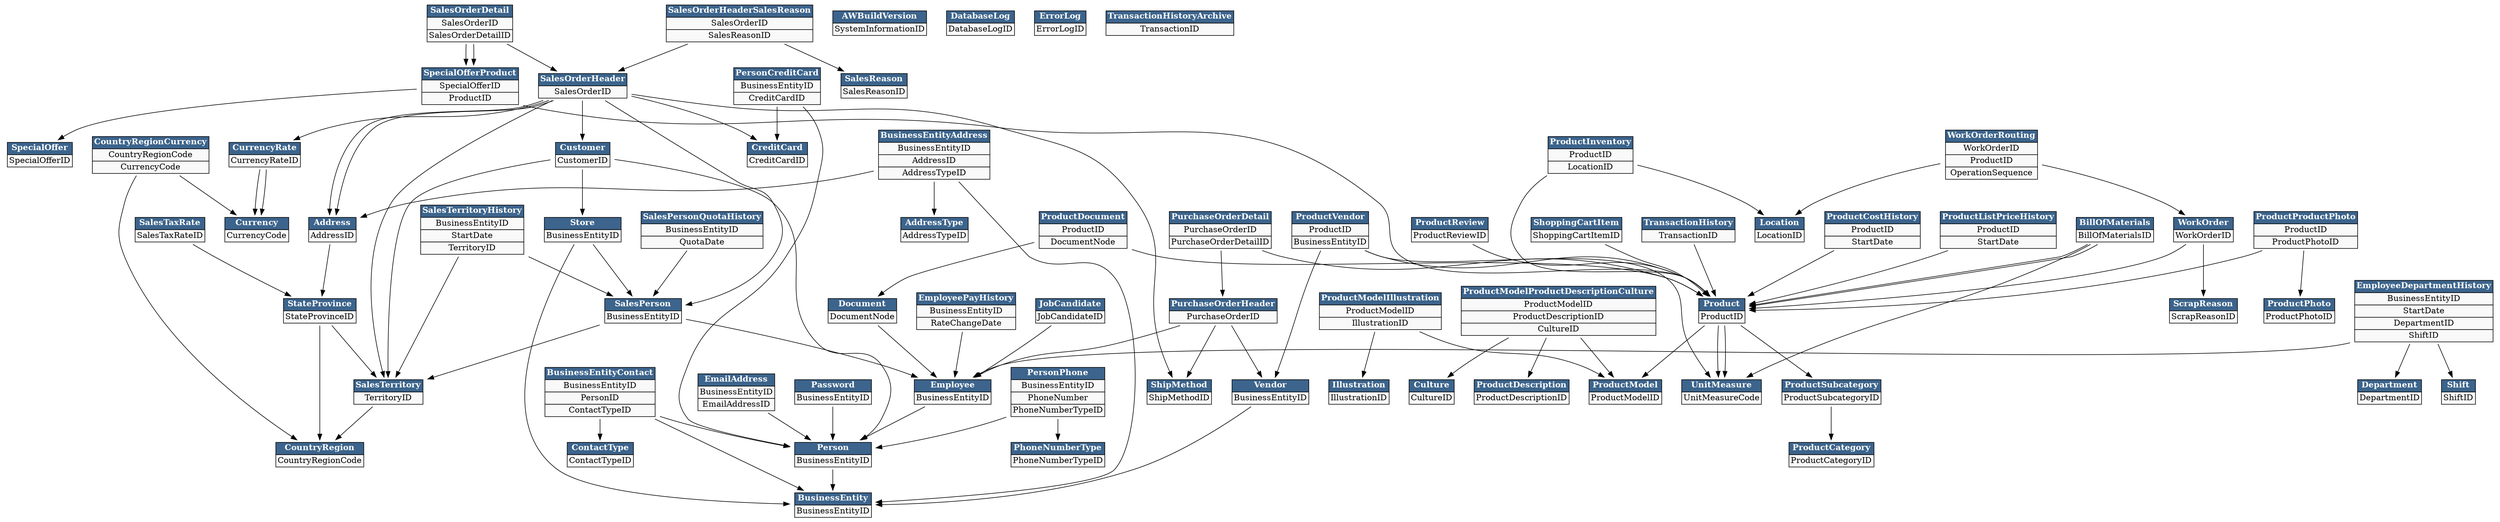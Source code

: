 digraph G {
  node [shape=plaintext];
  "Address" [label=<
    <table border="0" cellborder="1" cellspacing="0" bgcolor="#D3D3D3" style="rounded">
      <tr><td colspan="1" bgcolor="#3C648C"><font color="white"><b>Address</b></font></td></tr>
      <tr><td bgcolor="#F9F9F9">AddressID</td></tr>
    </table>
  >];
  "AddressType" [label=<
    <table border="0" cellborder="1" cellspacing="0" bgcolor="#D3D3D3" style="rounded">
      <tr><td colspan="1" bgcolor="#3C648C"><font color="white"><b>AddressType</b></font></td></tr>
      <tr><td bgcolor="#F9F9F9">AddressTypeID</td></tr>
    </table>
  >];
  "AWBuildVersion" [label=<
    <table border="0" cellborder="1" cellspacing="0" bgcolor="#D3D3D3" style="rounded">
      <tr><td colspan="1" bgcolor="#3C648C"><font color="white"><b>AWBuildVersion</b></font></td></tr>
      <tr><td bgcolor="#F9F9F9">SystemInformationID</td></tr>
    </table>
  >];
  "BillOfMaterials" [label=<
    <table border="0" cellborder="1" cellspacing="0" bgcolor="#D3D3D3" style="rounded">
      <tr><td colspan="1" bgcolor="#3C648C"><font color="white"><b>BillOfMaterials</b></font></td></tr>
      <tr><td bgcolor="#F9F9F9">BillOfMaterialsID</td></tr>
    </table>
  >];
  "BusinessEntity" [label=<
    <table border="0" cellborder="1" cellspacing="0" bgcolor="#D3D3D3" style="rounded">
      <tr><td colspan="1" bgcolor="#3C648C"><font color="white"><b>BusinessEntity</b></font></td></tr>
      <tr><td bgcolor="#F9F9F9">BusinessEntityID</td></tr>
    </table>
  >];
  "BusinessEntityAddress" [label=<
    <table border="0" cellborder="1" cellspacing="0" bgcolor="#D3D3D3" style="rounded">
      <tr><td colspan="1" bgcolor="#3C648C"><font color="white"><b>BusinessEntityAddress</b></font></td></tr>
      <tr><td bgcolor="#F9F9F9">BusinessEntityID</td></tr>
      <tr><td bgcolor="#F9F9F9">AddressID</td></tr>
      <tr><td bgcolor="#F9F9F9">AddressTypeID</td></tr>
    </table>
  >];
  "BusinessEntityContact" [label=<
    <table border="0" cellborder="1" cellspacing="0" bgcolor="#D3D3D3" style="rounded">
      <tr><td colspan="1" bgcolor="#3C648C"><font color="white"><b>BusinessEntityContact</b></font></td></tr>
      <tr><td bgcolor="#F9F9F9">BusinessEntityID</td></tr>
      <tr><td bgcolor="#F9F9F9">PersonID</td></tr>
      <tr><td bgcolor="#F9F9F9">ContactTypeID</td></tr>
    </table>
  >];
  "ContactType" [label=<
    <table border="0" cellborder="1" cellspacing="0" bgcolor="#D3D3D3" style="rounded">
      <tr><td colspan="1" bgcolor="#3C648C"><font color="white"><b>ContactType</b></font></td></tr>
      <tr><td bgcolor="#F9F9F9">ContactTypeID</td></tr>
    </table>
  >];
  "CountryRegion" [label=<
    <table border="0" cellborder="1" cellspacing="0" bgcolor="#D3D3D3" style="rounded">
      <tr><td colspan="1" bgcolor="#3C648C"><font color="white"><b>CountryRegion</b></font></td></tr>
      <tr><td bgcolor="#F9F9F9">CountryRegionCode</td></tr>
    </table>
  >];
  "CountryRegionCurrency" [label=<
    <table border="0" cellborder="1" cellspacing="0" bgcolor="#D3D3D3" style="rounded">
      <tr><td colspan="1" bgcolor="#3C648C"><font color="white"><b>CountryRegionCurrency</b></font></td></tr>
      <tr><td bgcolor="#F9F9F9">CountryRegionCode</td></tr>
      <tr><td bgcolor="#F9F9F9">CurrencyCode</td></tr>
    </table>
  >];
  "CreditCard" [label=<
    <table border="0" cellborder="1" cellspacing="0" bgcolor="#D3D3D3" style="rounded">
      <tr><td colspan="1" bgcolor="#3C648C"><font color="white"><b>CreditCard</b></font></td></tr>
      <tr><td bgcolor="#F9F9F9">CreditCardID</td></tr>
    </table>
  >];
  "Culture" [label=<
    <table border="0" cellborder="1" cellspacing="0" bgcolor="#D3D3D3" style="rounded">
      <tr><td colspan="1" bgcolor="#3C648C"><font color="white"><b>Culture</b></font></td></tr>
      <tr><td bgcolor="#F9F9F9">CultureID</td></tr>
    </table>
  >];
  "Currency" [label=<
    <table border="0" cellborder="1" cellspacing="0" bgcolor="#D3D3D3" style="rounded">
      <tr><td colspan="1" bgcolor="#3C648C"><font color="white"><b>Currency</b></font></td></tr>
      <tr><td bgcolor="#F9F9F9">CurrencyCode</td></tr>
    </table>
  >];
  "CurrencyRate" [label=<
    <table border="0" cellborder="1" cellspacing="0" bgcolor="#D3D3D3" style="rounded">
      <tr><td colspan="1" bgcolor="#3C648C"><font color="white"><b>CurrencyRate</b></font></td></tr>
      <tr><td bgcolor="#F9F9F9">CurrencyRateID</td></tr>
    </table>
  >];
  "Customer" [label=<
    <table border="0" cellborder="1" cellspacing="0" bgcolor="#D3D3D3" style="rounded">
      <tr><td colspan="1" bgcolor="#3C648C"><font color="white"><b>Customer</b></font></td></tr>
      <tr><td bgcolor="#F9F9F9">CustomerID</td></tr>
    </table>
  >];
  "DatabaseLog" [label=<
    <table border="0" cellborder="1" cellspacing="0" bgcolor="#D3D3D3" style="rounded">
      <tr><td colspan="1" bgcolor="#3C648C"><font color="white"><b>DatabaseLog</b></font></td></tr>
      <tr><td bgcolor="#F9F9F9">DatabaseLogID</td></tr>
    </table>
  >];
  "Department" [label=<
    <table border="0" cellborder="1" cellspacing="0" bgcolor="#D3D3D3" style="rounded">
      <tr><td colspan="1" bgcolor="#3C648C"><font color="white"><b>Department</b></font></td></tr>
      <tr><td bgcolor="#F9F9F9">DepartmentID</td></tr>
    </table>
  >];
  "Document" [label=<
    <table border="0" cellborder="1" cellspacing="0" bgcolor="#D3D3D3" style="rounded">
      <tr><td colspan="1" bgcolor="#3C648C"><font color="white"><b>Document</b></font></td></tr>
      <tr><td bgcolor="#F9F9F9">DocumentNode</td></tr>
    </table>
  >];
  "EmailAddress" [label=<
    <table border="0" cellborder="1" cellspacing="0" bgcolor="#D3D3D3" style="rounded">
      <tr><td colspan="1" bgcolor="#3C648C"><font color="white"><b>EmailAddress</b></font></td></tr>
      <tr><td bgcolor="#F9F9F9">BusinessEntityID</td></tr>
      <tr><td bgcolor="#F9F9F9">EmailAddressID</td></tr>
    </table>
  >];
  "Employee" [label=<
    <table border="0" cellborder="1" cellspacing="0" bgcolor="#D3D3D3" style="rounded">
      <tr><td colspan="1" bgcolor="#3C648C"><font color="white"><b>Employee</b></font></td></tr>
      <tr><td bgcolor="#F9F9F9">BusinessEntityID</td></tr>
    </table>
  >];
  "EmployeeDepartmentHistory" [label=<
    <table border="0" cellborder="1" cellspacing="0" bgcolor="#D3D3D3" style="rounded">
      <tr><td colspan="1" bgcolor="#3C648C"><font color="white"><b>EmployeeDepartmentHistory</b></font></td></tr>
      <tr><td bgcolor="#F9F9F9">BusinessEntityID</td></tr>
      <tr><td bgcolor="#F9F9F9">StartDate</td></tr>
      <tr><td bgcolor="#F9F9F9">DepartmentID</td></tr>
      <tr><td bgcolor="#F9F9F9">ShiftID</td></tr>
    </table>
  >];
  "EmployeePayHistory" [label=<
    <table border="0" cellborder="1" cellspacing="0" bgcolor="#D3D3D3" style="rounded">
      <tr><td colspan="1" bgcolor="#3C648C"><font color="white"><b>EmployeePayHistory</b></font></td></tr>
      <tr><td bgcolor="#F9F9F9">BusinessEntityID</td></tr>
      <tr><td bgcolor="#F9F9F9">RateChangeDate</td></tr>
    </table>
  >];
  "ErrorLog" [label=<
    <table border="0" cellborder="1" cellspacing="0" bgcolor="#D3D3D3" style="rounded">
      <tr><td colspan="1" bgcolor="#3C648C"><font color="white"><b>ErrorLog</b></font></td></tr>
      <tr><td bgcolor="#F9F9F9">ErrorLogID</td></tr>
    </table>
  >];
  "Illustration" [label=<
    <table border="0" cellborder="1" cellspacing="0" bgcolor="#D3D3D3" style="rounded">
      <tr><td colspan="1" bgcolor="#3C648C"><font color="white"><b>Illustration</b></font></td></tr>
      <tr><td bgcolor="#F9F9F9">IllustrationID</td></tr>
    </table>
  >];
  "JobCandidate" [label=<
    <table border="0" cellborder="1" cellspacing="0" bgcolor="#D3D3D3" style="rounded">
      <tr><td colspan="1" bgcolor="#3C648C"><font color="white"><b>JobCandidate</b></font></td></tr>
      <tr><td bgcolor="#F9F9F9">JobCandidateID</td></tr>
    </table>
  >];
  "Location" [label=<
    <table border="0" cellborder="1" cellspacing="0" bgcolor="#D3D3D3" style="rounded">
      <tr><td colspan="1" bgcolor="#3C648C"><font color="white"><b>Location</b></font></td></tr>
      <tr><td bgcolor="#F9F9F9">LocationID</td></tr>
    </table>
  >];
  "Password" [label=<
    <table border="0" cellborder="1" cellspacing="0" bgcolor="#D3D3D3" style="rounded">
      <tr><td colspan="1" bgcolor="#3C648C"><font color="white"><b>Password</b></font></td></tr>
      <tr><td bgcolor="#F9F9F9">BusinessEntityID</td></tr>
    </table>
  >];
  "Person" [label=<
    <table border="0" cellborder="1" cellspacing="0" bgcolor="#D3D3D3" style="rounded">
      <tr><td colspan="1" bgcolor="#3C648C"><font color="white"><b>Person</b></font></td></tr>
      <tr><td bgcolor="#F9F9F9">BusinessEntityID</td></tr>
    </table>
  >];
  "PersonCreditCard" [label=<
    <table border="0" cellborder="1" cellspacing="0" bgcolor="#D3D3D3" style="rounded">
      <tr><td colspan="1" bgcolor="#3C648C"><font color="white"><b>PersonCreditCard</b></font></td></tr>
      <tr><td bgcolor="#F9F9F9">BusinessEntityID</td></tr>
      <tr><td bgcolor="#F9F9F9">CreditCardID</td></tr>
    </table>
  >];
  "PersonPhone" [label=<
    <table border="0" cellborder="1" cellspacing="0" bgcolor="#D3D3D3" style="rounded">
      <tr><td colspan="1" bgcolor="#3C648C"><font color="white"><b>PersonPhone</b></font></td></tr>
      <tr><td bgcolor="#F9F9F9">BusinessEntityID</td></tr>
      <tr><td bgcolor="#F9F9F9">PhoneNumber</td></tr>
      <tr><td bgcolor="#F9F9F9">PhoneNumberTypeID</td></tr>
    </table>
  >];
  "PhoneNumberType" [label=<
    <table border="0" cellborder="1" cellspacing="0" bgcolor="#D3D3D3" style="rounded">
      <tr><td colspan="1" bgcolor="#3C648C"><font color="white"><b>PhoneNumberType</b></font></td></tr>
      <tr><td bgcolor="#F9F9F9">PhoneNumberTypeID</td></tr>
    </table>
  >];
  "Product" [label=<
    <table border="0" cellborder="1" cellspacing="0" bgcolor="#D3D3D3" style="rounded">
      <tr><td colspan="1" bgcolor="#3C648C"><font color="white"><b>Product</b></font></td></tr>
      <tr><td bgcolor="#F9F9F9">ProductID</td></tr>
    </table>
  >];
  "ProductCategory" [label=<
    <table border="0" cellborder="1" cellspacing="0" bgcolor="#D3D3D3" style="rounded">
      <tr><td colspan="1" bgcolor="#3C648C"><font color="white"><b>ProductCategory</b></font></td></tr>
      <tr><td bgcolor="#F9F9F9">ProductCategoryID</td></tr>
    </table>
  >];
  "ProductCostHistory" [label=<
    <table border="0" cellborder="1" cellspacing="0" bgcolor="#D3D3D3" style="rounded">
      <tr><td colspan="1" bgcolor="#3C648C"><font color="white"><b>ProductCostHistory</b></font></td></tr>
      <tr><td bgcolor="#F9F9F9">ProductID</td></tr>
      <tr><td bgcolor="#F9F9F9">StartDate</td></tr>
    </table>
  >];
  "ProductDescription" [label=<
    <table border="0" cellborder="1" cellspacing="0" bgcolor="#D3D3D3" style="rounded">
      <tr><td colspan="1" bgcolor="#3C648C"><font color="white"><b>ProductDescription</b></font></td></tr>
      <tr><td bgcolor="#F9F9F9">ProductDescriptionID</td></tr>
    </table>
  >];
  "ProductDocument" [label=<
    <table border="0" cellborder="1" cellspacing="0" bgcolor="#D3D3D3" style="rounded">
      <tr><td colspan="1" bgcolor="#3C648C"><font color="white"><b>ProductDocument</b></font></td></tr>
      <tr><td bgcolor="#F9F9F9">ProductID</td></tr>
      <tr><td bgcolor="#F9F9F9">DocumentNode</td></tr>
    </table>
  >];
  "ProductInventory" [label=<
    <table border="0" cellborder="1" cellspacing="0" bgcolor="#D3D3D3" style="rounded">
      <tr><td colspan="1" bgcolor="#3C648C"><font color="white"><b>ProductInventory</b></font></td></tr>
      <tr><td bgcolor="#F9F9F9">ProductID</td></tr>
      <tr><td bgcolor="#F9F9F9">LocationID</td></tr>
    </table>
  >];
  "ProductListPriceHistory" [label=<
    <table border="0" cellborder="1" cellspacing="0" bgcolor="#D3D3D3" style="rounded">
      <tr><td colspan="1" bgcolor="#3C648C"><font color="white"><b>ProductListPriceHistory</b></font></td></tr>
      <tr><td bgcolor="#F9F9F9">ProductID</td></tr>
      <tr><td bgcolor="#F9F9F9">StartDate</td></tr>
    </table>
  >];
  "ProductModel" [label=<
    <table border="0" cellborder="1" cellspacing="0" bgcolor="#D3D3D3" style="rounded">
      <tr><td colspan="1" bgcolor="#3C648C"><font color="white"><b>ProductModel</b></font></td></tr>
      <tr><td bgcolor="#F9F9F9">ProductModelID</td></tr>
    </table>
  >];
  "ProductModelIllustration" [label=<
    <table border="0" cellborder="1" cellspacing="0" bgcolor="#D3D3D3" style="rounded">
      <tr><td colspan="1" bgcolor="#3C648C"><font color="white"><b>ProductModelIllustration</b></font></td></tr>
      <tr><td bgcolor="#F9F9F9">ProductModelID</td></tr>
      <tr><td bgcolor="#F9F9F9">IllustrationID</td></tr>
    </table>
  >];
  "ProductModelProductDescriptionCulture" [label=<
    <table border="0" cellborder="1" cellspacing="0" bgcolor="#D3D3D3" style="rounded">
      <tr><td colspan="1" bgcolor="#3C648C"><font color="white"><b>ProductModelProductDescriptionCulture</b></font></td></tr>
      <tr><td bgcolor="#F9F9F9">ProductModelID</td></tr>
      <tr><td bgcolor="#F9F9F9">ProductDescriptionID</td></tr>
      <tr><td bgcolor="#F9F9F9">CultureID</td></tr>
    </table>
  >];
  "ProductPhoto" [label=<
    <table border="0" cellborder="1" cellspacing="0" bgcolor="#D3D3D3" style="rounded">
      <tr><td colspan="1" bgcolor="#3C648C"><font color="white"><b>ProductPhoto</b></font></td></tr>
      <tr><td bgcolor="#F9F9F9">ProductPhotoID</td></tr>
    </table>
  >];
  "ProductProductPhoto" [label=<
    <table border="0" cellborder="1" cellspacing="0" bgcolor="#D3D3D3" style="rounded">
      <tr><td colspan="1" bgcolor="#3C648C"><font color="white"><b>ProductProductPhoto</b></font></td></tr>
      <tr><td bgcolor="#F9F9F9">ProductID</td></tr>
      <tr><td bgcolor="#F9F9F9">ProductPhotoID</td></tr>
    </table>
  >];
  "ProductReview" [label=<
    <table border="0" cellborder="1" cellspacing="0" bgcolor="#D3D3D3" style="rounded">
      <tr><td colspan="1" bgcolor="#3C648C"><font color="white"><b>ProductReview</b></font></td></tr>
      <tr><td bgcolor="#F9F9F9">ProductReviewID</td></tr>
    </table>
  >];
  "ProductSubcategory" [label=<
    <table border="0" cellborder="1" cellspacing="0" bgcolor="#D3D3D3" style="rounded">
      <tr><td colspan="1" bgcolor="#3C648C"><font color="white"><b>ProductSubcategory</b></font></td></tr>
      <tr><td bgcolor="#F9F9F9">ProductSubcategoryID</td></tr>
    </table>
  >];
  "ProductVendor" [label=<
    <table border="0" cellborder="1" cellspacing="0" bgcolor="#D3D3D3" style="rounded">
      <tr><td colspan="1" bgcolor="#3C648C"><font color="white"><b>ProductVendor</b></font></td></tr>
      <tr><td bgcolor="#F9F9F9">ProductID</td></tr>
      <tr><td bgcolor="#F9F9F9">BusinessEntityID</td></tr>
    </table>
  >];
  "PurchaseOrderDetail" [label=<
    <table border="0" cellborder="1" cellspacing="0" bgcolor="#D3D3D3" style="rounded">
      <tr><td colspan="1" bgcolor="#3C648C"><font color="white"><b>PurchaseOrderDetail</b></font></td></tr>
      <tr><td bgcolor="#F9F9F9">PurchaseOrderID</td></tr>
      <tr><td bgcolor="#F9F9F9">PurchaseOrderDetailID</td></tr>
    </table>
  >];
  "PurchaseOrderHeader" [label=<
    <table border="0" cellborder="1" cellspacing="0" bgcolor="#D3D3D3" style="rounded">
      <tr><td colspan="1" bgcolor="#3C648C"><font color="white"><b>PurchaseOrderHeader</b></font></td></tr>
      <tr><td bgcolor="#F9F9F9">PurchaseOrderID</td></tr>
    </table>
  >];
  "SalesOrderDetail" [label=<
    <table border="0" cellborder="1" cellspacing="0" bgcolor="#D3D3D3" style="rounded">
      <tr><td colspan="1" bgcolor="#3C648C"><font color="white"><b>SalesOrderDetail</b></font></td></tr>
      <tr><td bgcolor="#F9F9F9">SalesOrderID</td></tr>
      <tr><td bgcolor="#F9F9F9">SalesOrderDetailID</td></tr>
    </table>
  >];
  "SalesOrderHeader" [label=<
    <table border="0" cellborder="1" cellspacing="0" bgcolor="#D3D3D3" style="rounded">
      <tr><td colspan="1" bgcolor="#3C648C"><font color="white"><b>SalesOrderHeader</b></font></td></tr>
      <tr><td bgcolor="#F9F9F9">SalesOrderID</td></tr>
    </table>
  >];
  "SalesOrderHeaderSalesReason" [label=<
    <table border="0" cellborder="1" cellspacing="0" bgcolor="#D3D3D3" style="rounded">
      <tr><td colspan="1" bgcolor="#3C648C"><font color="white"><b>SalesOrderHeaderSalesReason</b></font></td></tr>
      <tr><td bgcolor="#F9F9F9">SalesOrderID</td></tr>
      <tr><td bgcolor="#F9F9F9">SalesReasonID</td></tr>
    </table>
  >];
  "SalesPerson" [label=<
    <table border="0" cellborder="1" cellspacing="0" bgcolor="#D3D3D3" style="rounded">
      <tr><td colspan="1" bgcolor="#3C648C"><font color="white"><b>SalesPerson</b></font></td></tr>
      <tr><td bgcolor="#F9F9F9">BusinessEntityID</td></tr>
    </table>
  >];
  "SalesPersonQuotaHistory" [label=<
    <table border="0" cellborder="1" cellspacing="0" bgcolor="#D3D3D3" style="rounded">
      <tr><td colspan="1" bgcolor="#3C648C"><font color="white"><b>SalesPersonQuotaHistory</b></font></td></tr>
      <tr><td bgcolor="#F9F9F9">BusinessEntityID</td></tr>
      <tr><td bgcolor="#F9F9F9">QuotaDate</td></tr>
    </table>
  >];
  "SalesReason" [label=<
    <table border="0" cellborder="1" cellspacing="0" bgcolor="#D3D3D3" style="rounded">
      <tr><td colspan="1" bgcolor="#3C648C"><font color="white"><b>SalesReason</b></font></td></tr>
      <tr><td bgcolor="#F9F9F9">SalesReasonID</td></tr>
    </table>
  >];
  "SalesTaxRate" [label=<
    <table border="0" cellborder="1" cellspacing="0" bgcolor="#D3D3D3" style="rounded">
      <tr><td colspan="1" bgcolor="#3C648C"><font color="white"><b>SalesTaxRate</b></font></td></tr>
      <tr><td bgcolor="#F9F9F9">SalesTaxRateID</td></tr>
    </table>
  >];
  "SalesTerritory" [label=<
    <table border="0" cellborder="1" cellspacing="0" bgcolor="#D3D3D3" style="rounded">
      <tr><td colspan="1" bgcolor="#3C648C"><font color="white"><b>SalesTerritory</b></font></td></tr>
      <tr><td bgcolor="#F9F9F9">TerritoryID</td></tr>
    </table>
  >];
  "SalesTerritoryHistory" [label=<
    <table border="0" cellborder="1" cellspacing="0" bgcolor="#D3D3D3" style="rounded">
      <tr><td colspan="1" bgcolor="#3C648C"><font color="white"><b>SalesTerritoryHistory</b></font></td></tr>
      <tr><td bgcolor="#F9F9F9">BusinessEntityID</td></tr>
      <tr><td bgcolor="#F9F9F9">StartDate</td></tr>
      <tr><td bgcolor="#F9F9F9">TerritoryID</td></tr>
    </table>
  >];
  "ScrapReason" [label=<
    <table border="0" cellborder="1" cellspacing="0" bgcolor="#D3D3D3" style="rounded">
      <tr><td colspan="1" bgcolor="#3C648C"><font color="white"><b>ScrapReason</b></font></td></tr>
      <tr><td bgcolor="#F9F9F9">ScrapReasonID</td></tr>
    </table>
  >];
  "Shift" [label=<
    <table border="0" cellborder="1" cellspacing="0" bgcolor="#D3D3D3" style="rounded">
      <tr><td colspan="1" bgcolor="#3C648C"><font color="white"><b>Shift</b></font></td></tr>
      <tr><td bgcolor="#F9F9F9">ShiftID</td></tr>
    </table>
  >];
  "ShipMethod" [label=<
    <table border="0" cellborder="1" cellspacing="0" bgcolor="#D3D3D3" style="rounded">
      <tr><td colspan="1" bgcolor="#3C648C"><font color="white"><b>ShipMethod</b></font></td></tr>
      <tr><td bgcolor="#F9F9F9">ShipMethodID</td></tr>
    </table>
  >];
  "ShoppingCartItem" [label=<
    <table border="0" cellborder="1" cellspacing="0" bgcolor="#D3D3D3" style="rounded">
      <tr><td colspan="1" bgcolor="#3C648C"><font color="white"><b>ShoppingCartItem</b></font></td></tr>
      <tr><td bgcolor="#F9F9F9">ShoppingCartItemID</td></tr>
    </table>
  >];
  "SpecialOffer" [label=<
    <table border="0" cellborder="1" cellspacing="0" bgcolor="#D3D3D3" style="rounded">
      <tr><td colspan="1" bgcolor="#3C648C"><font color="white"><b>SpecialOffer</b></font></td></tr>
      <tr><td bgcolor="#F9F9F9">SpecialOfferID</td></tr>
    </table>
  >];
  "SpecialOfferProduct" [label=<
    <table border="0" cellborder="1" cellspacing="0" bgcolor="#D3D3D3" style="rounded">
      <tr><td colspan="1" bgcolor="#3C648C"><font color="white"><b>SpecialOfferProduct</b></font></td></tr>
      <tr><td bgcolor="#F9F9F9">SpecialOfferID</td></tr>
      <tr><td bgcolor="#F9F9F9">ProductID</td></tr>
    </table>
  >];
  "StateProvince" [label=<
    <table border="0" cellborder="1" cellspacing="0" bgcolor="#D3D3D3" style="rounded">
      <tr><td colspan="1" bgcolor="#3C648C"><font color="white"><b>StateProvince</b></font></td></tr>
      <tr><td bgcolor="#F9F9F9">StateProvinceID</td></tr>
    </table>
  >];
  "Store" [label=<
    <table border="0" cellborder="1" cellspacing="0" bgcolor="#D3D3D3" style="rounded">
      <tr><td colspan="1" bgcolor="#3C648C"><font color="white"><b>Store</b></font></td></tr>
      <tr><td bgcolor="#F9F9F9">BusinessEntityID</td></tr>
    </table>
  >];
  "TransactionHistory" [label=<
    <table border="0" cellborder="1" cellspacing="0" bgcolor="#D3D3D3" style="rounded">
      <tr><td colspan="1" bgcolor="#3C648C"><font color="white"><b>TransactionHistory</b></font></td></tr>
      <tr><td bgcolor="#F9F9F9">TransactionID</td></tr>
    </table>
  >];
  "TransactionHistoryArchive" [label=<
    <table border="0" cellborder="1" cellspacing="0" bgcolor="#D3D3D3" style="rounded">
      <tr><td colspan="1" bgcolor="#3C648C"><font color="white"><b>TransactionHistoryArchive</b></font></td></tr>
      <tr><td bgcolor="#F9F9F9">TransactionID</td></tr>
    </table>
  >];
  "UnitMeasure" [label=<
    <table border="0" cellborder="1" cellspacing="0" bgcolor="#D3D3D3" style="rounded">
      <tr><td colspan="1" bgcolor="#3C648C"><font color="white"><b>UnitMeasure</b></font></td></tr>
      <tr><td bgcolor="#F9F9F9">UnitMeasureCode</td></tr>
    </table>
  >];
  "Vendor" [label=<
    <table border="0" cellborder="1" cellspacing="0" bgcolor="#D3D3D3" style="rounded">
      <tr><td colspan="1" bgcolor="#3C648C"><font color="white"><b>Vendor</b></font></td></tr>
      <tr><td bgcolor="#F9F9F9">BusinessEntityID</td></tr>
    </table>
  >];
  "WorkOrder" [label=<
    <table border="0" cellborder="1" cellspacing="0" bgcolor="#D3D3D3" style="rounded">
      <tr><td colspan="1" bgcolor="#3C648C"><font color="white"><b>WorkOrder</b></font></td></tr>
      <tr><td bgcolor="#F9F9F9">WorkOrderID</td></tr>
    </table>
  >];
  "WorkOrderRouting" [label=<
    <table border="0" cellborder="1" cellspacing="0" bgcolor="#D3D3D3" style="rounded">
      <tr><td colspan="1" bgcolor="#3C648C"><font color="white"><b>WorkOrderRouting</b></font></td></tr>
      <tr><td bgcolor="#F9F9F9">WorkOrderID</td></tr>
      <tr><td bgcolor="#F9F9F9">ProductID</td></tr>
      <tr><td bgcolor="#F9F9F9">OperationSequence</td></tr>
    </table>
  >];
  "SalesTaxRate" -> "StateProvince";
  "PersonCreditCard" -> "Person";
  "PersonCreditCard" -> "CreditCard";
  "PersonPhone" -> "Person";
  "PersonPhone" -> "PhoneNumberType";
  "SalesTerritory" -> "CountryRegion";
  "Product" -> "UnitMeasure";
  "Product" -> "UnitMeasure";
  "Product" -> "ProductSubcategory";
  "Product" -> "ProductModel";
  "SalesTerritoryHistory" -> "SalesPerson";
  "SalesTerritoryHistory" -> "SalesTerritory";
  "ProductCostHistory" -> "Product";
  "ShoppingCartItem" -> "Product";
  "ProductDocument" -> "Product";
  "ProductDocument" -> "Document";
  "ProductInventory" -> "Product";
  "ProductInventory" -> "Location";
  "ProductListPriceHistory" -> "Product";
  "Address" -> "StateProvince";
  "SpecialOfferProduct" -> "SpecialOffer";
  "SpecialOfferProduct" -> "Product";
  "StateProvince" -> "CountryRegion";
  "StateProvince" -> "SalesTerritory";
  "ProductModelIllustration" -> "ProductModel";
  "ProductModelIllustration" -> "Illustration";
  "ProductModelProductDescriptionCulture" -> "ProductModel";
  "ProductModelProductDescriptionCulture" -> "ProductDescription";
  "ProductModelProductDescriptionCulture" -> "Culture";
  "BillOfMaterials" -> "Product";
  "BillOfMaterials" -> "Product";
  "BillOfMaterials" -> "UnitMeasure";
  "Store" -> "BusinessEntity";
  "Store" -> "SalesPerson";
  "ProductProductPhoto" -> "Product";
  "ProductProductPhoto" -> "ProductPhoto";
  "TransactionHistory" -> "Product";
  "ProductReview" -> "Product";
  "ProductSubcategory" -> "ProductCategory";
  "BusinessEntityAddress" -> "BusinessEntity";
  "BusinessEntityAddress" -> "Address";
  "BusinessEntityAddress" -> "AddressType";
  "ProductVendor" -> "Product";
  "ProductVendor" -> "Vendor";
  "ProductVendor" -> "UnitMeasure";
  "BusinessEntityContact" -> "BusinessEntity";
  "BusinessEntityContact" -> "Person";
  "BusinessEntityContact" -> "ContactType";
  "Vendor" -> "BusinessEntity";
  "CountryRegionCurrency" -> "CountryRegion";
  "CountryRegionCurrency" -> "Currency";
  "WorkOrder" -> "Product";
  "WorkOrder" -> "ScrapReason";
  "PurchaseOrderDetail" -> "PurchaseOrderHeader";
  "PurchaseOrderDetail" -> "Product";
  "WorkOrderRouting" -> "WorkOrder";
  "WorkOrderRouting" -> "Location";
  "PurchaseOrderHeader" -> "Employee";
  "PurchaseOrderHeader" -> "Vendor";
  "PurchaseOrderHeader" -> "ShipMethod";
  "CurrencyRate" -> "Currency";
  "CurrencyRate" -> "Currency";
  "Customer" -> "Person";
  "Customer" -> "Store";
  "Customer" -> "SalesTerritory";
  "Document" -> "Employee";
  "SalesOrderDetail" -> "SalesOrderHeader";
  "SalesOrderDetail" -> "SpecialOfferProduct";
  "SalesOrderDetail" -> "SpecialOfferProduct";
  "EmailAddress" -> "Person";
  "Employee" -> "Person";
  "SalesOrderHeader" -> "Customer";
  "SalesOrderHeader" -> "SalesPerson";
  "SalesOrderHeader" -> "SalesTerritory";
  "SalesOrderHeader" -> "Address";
  "SalesOrderHeader" -> "Address";
  "SalesOrderHeader" -> "ShipMethod";
  "SalesOrderHeader" -> "CreditCard";
  "SalesOrderHeader" -> "CurrencyRate";
  "EmployeeDepartmentHistory" -> "Employee";
  "EmployeeDepartmentHistory" -> "Department";
  "EmployeeDepartmentHistory" -> "Shift";
  "EmployeePayHistory" -> "Employee";
  "SalesOrderHeaderSalesReason" -> "SalesOrderHeader";
  "SalesOrderHeaderSalesReason" -> "SalesReason";
  "SalesPerson" -> "Employee";
  "SalesPerson" -> "SalesTerritory";
  "JobCandidate" -> "Employee";
  "Password" -> "Person";
  "SalesPersonQuotaHistory" -> "SalesPerson";
  "Person" -> "BusinessEntity";
}
